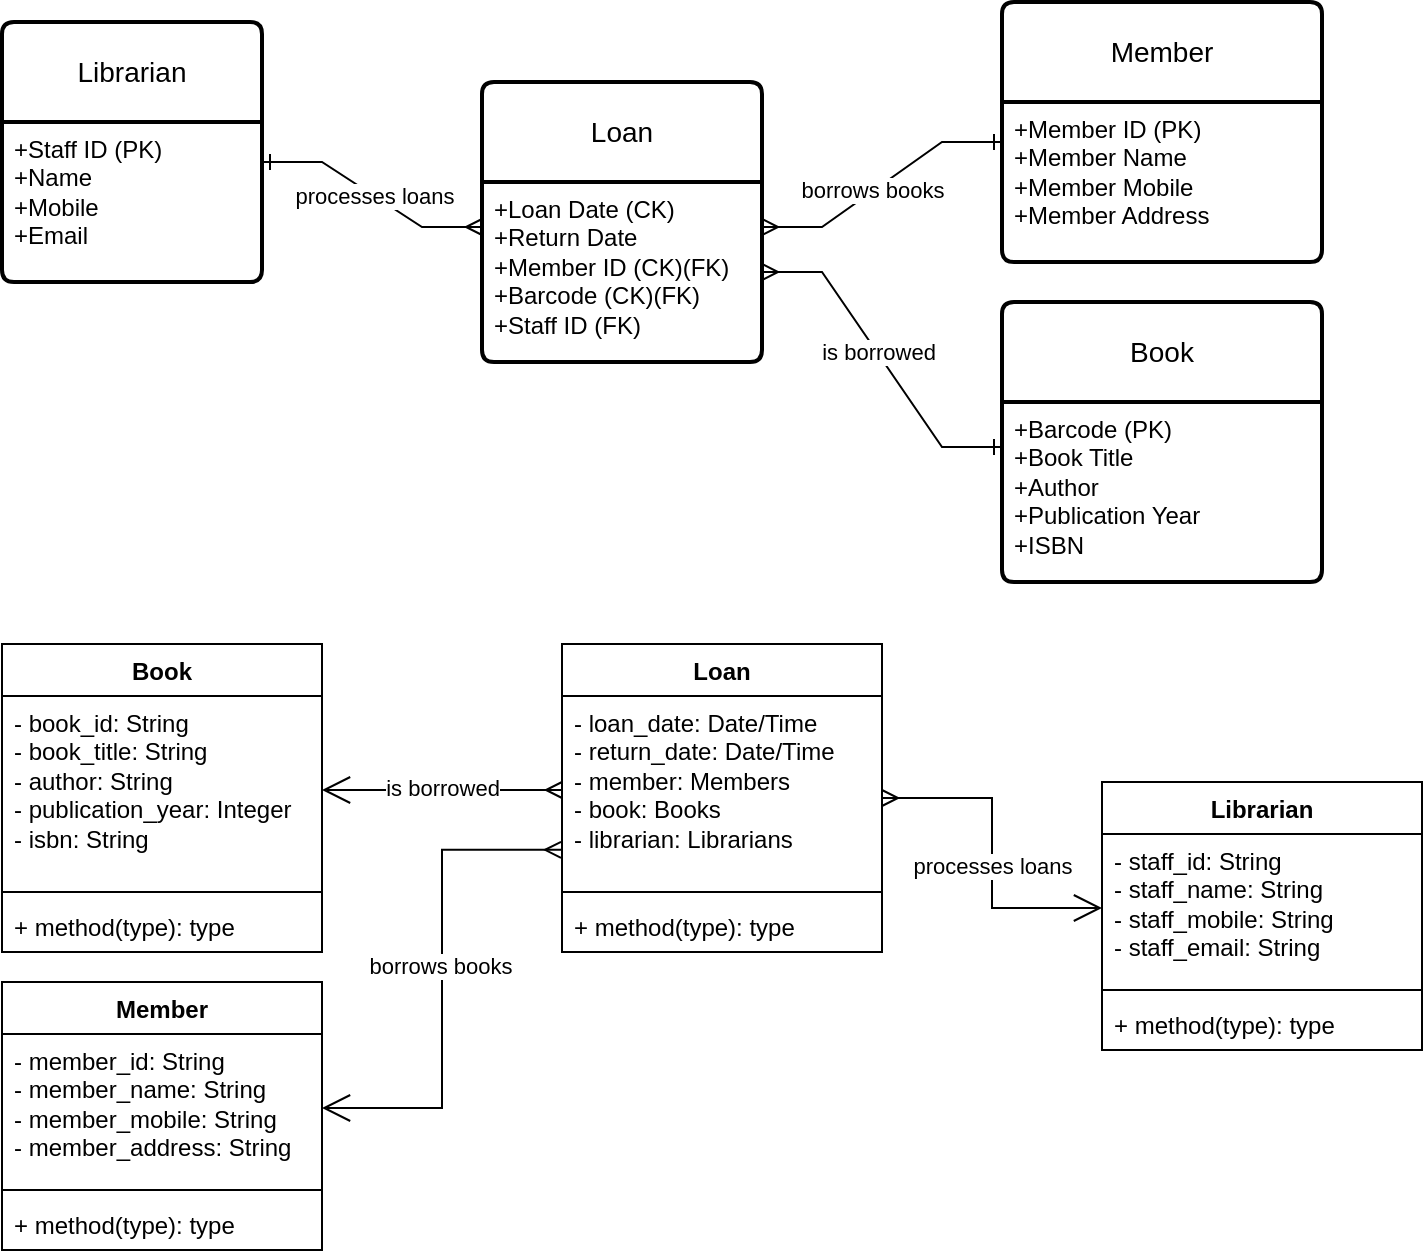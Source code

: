 <mxfile version="24.4.9" type="github">
  <diagram name="Page-1" id="BLzcpelt0Ema-xF9D_p8">
    <mxGraphModel dx="795" dy="515" grid="1" gridSize="10" guides="1" tooltips="1" connect="1" arrows="1" fold="1" page="1" pageScale="1" pageWidth="850" pageHeight="1100" math="0" shadow="0">
      <root>
        <mxCell id="0" />
        <mxCell id="1" parent="0" />
        <mxCell id="PiSPSovUk8bwSCET6zdK-1" value="Book" style="swimlane;childLayout=stackLayout;horizontal=1;startSize=50;horizontalStack=0;rounded=1;fontSize=14;fontStyle=0;strokeWidth=2;resizeParent=0;resizeLast=1;shadow=0;dashed=0;align=center;arcSize=4;whiteSpace=wrap;html=1;" vertex="1" parent="1">
          <mxGeometry x="540" y="160" width="160" height="140" as="geometry" />
        </mxCell>
        <mxCell id="PiSPSovUk8bwSCET6zdK-2" value="+Barcode (PK)&lt;br&gt;+Book Title&lt;br&gt;+Author&lt;div&gt;+Publication Year&lt;/div&gt;&lt;div&gt;+ISBN&lt;/div&gt;" style="align=left;strokeColor=none;fillColor=none;spacingLeft=4;fontSize=12;verticalAlign=top;resizable=0;rotatable=0;part=1;html=1;" vertex="1" parent="PiSPSovUk8bwSCET6zdK-1">
          <mxGeometry y="50" width="160" height="90" as="geometry" />
        </mxCell>
        <mxCell id="PiSPSovUk8bwSCET6zdK-3" value="Member" style="swimlane;childLayout=stackLayout;horizontal=1;startSize=50;horizontalStack=0;rounded=1;fontSize=14;fontStyle=0;strokeWidth=2;resizeParent=0;resizeLast=1;shadow=0;dashed=0;align=center;arcSize=4;whiteSpace=wrap;html=1;" vertex="1" parent="1">
          <mxGeometry x="540" y="10" width="160" height="130" as="geometry" />
        </mxCell>
        <mxCell id="PiSPSovUk8bwSCET6zdK-4" value="+Member ID (PK)&lt;div&gt;+Member Name&lt;/div&gt;&lt;div&gt;+Member Mobile&lt;br&gt;+Member Address&lt;/div&gt;" style="align=left;strokeColor=none;fillColor=none;spacingLeft=4;fontSize=12;verticalAlign=top;resizable=0;rotatable=0;part=1;html=1;" vertex="1" parent="PiSPSovUk8bwSCET6zdK-3">
          <mxGeometry y="50" width="160" height="80" as="geometry" />
        </mxCell>
        <mxCell id="PiSPSovUk8bwSCET6zdK-5" value="Loan" style="swimlane;childLayout=stackLayout;horizontal=1;startSize=50;horizontalStack=0;rounded=1;fontSize=14;fontStyle=0;strokeWidth=2;resizeParent=0;resizeLast=1;shadow=0;dashed=0;align=center;arcSize=4;whiteSpace=wrap;html=1;" vertex="1" parent="1">
          <mxGeometry x="280" y="50" width="140" height="140" as="geometry" />
        </mxCell>
        <mxCell id="PiSPSovUk8bwSCET6zdK-6" value="&lt;div&gt;+Loan Date (CK)&lt;br&gt;+Return Date&lt;br&gt;+Member ID (CK)(FK)&lt;div&gt;+Barcode (CK)(FK)&lt;br&gt;&lt;/div&gt;&lt;div&gt;+Staff ID (FK)&lt;br&gt;&lt;/div&gt;&lt;/div&gt;" style="align=left;strokeColor=none;fillColor=none;spacingLeft=4;fontSize=12;verticalAlign=top;resizable=0;rotatable=0;part=1;html=1;" vertex="1" parent="PiSPSovUk8bwSCET6zdK-5">
          <mxGeometry y="50" width="140" height="90" as="geometry" />
        </mxCell>
        <mxCell id="PiSPSovUk8bwSCET6zdK-7" value="Librarian" style="swimlane;childLayout=stackLayout;horizontal=1;startSize=50;horizontalStack=0;rounded=1;fontSize=14;fontStyle=0;strokeWidth=2;resizeParent=0;resizeLast=1;shadow=0;dashed=0;align=center;arcSize=4;whiteSpace=wrap;html=1;" vertex="1" parent="1">
          <mxGeometry x="40" y="20" width="130" height="130" as="geometry" />
        </mxCell>
        <mxCell id="PiSPSovUk8bwSCET6zdK-8" value="+Staff ID (PK)&lt;div&gt;+Name&lt;br&gt;+Mobile&lt;br&gt;+Email&lt;/div&gt;" style="align=left;strokeColor=none;fillColor=none;spacingLeft=4;fontSize=12;verticalAlign=top;resizable=0;rotatable=0;part=1;html=1;" vertex="1" parent="PiSPSovUk8bwSCET6zdK-7">
          <mxGeometry y="50" width="130" height="80" as="geometry" />
        </mxCell>
        <mxCell id="PiSPSovUk8bwSCET6zdK-9" value="" style="edgeStyle=entityRelationEdgeStyle;fontSize=12;html=1;endArrow=ERone;startArrow=ERmany;rounded=0;entryX=0;entryY=0.25;entryDx=0;entryDy=0;exitX=1;exitY=0.25;exitDx=0;exitDy=0;startFill=0;endFill=0;" edge="1" parent="1" source="PiSPSovUk8bwSCET6zdK-6" target="PiSPSovUk8bwSCET6zdK-4">
          <mxGeometry width="100" height="100" relative="1" as="geometry">
            <mxPoint x="310" y="190" as="sourcePoint" />
            <mxPoint x="410" y="90" as="targetPoint" />
          </mxGeometry>
        </mxCell>
        <mxCell id="PiSPSovUk8bwSCET6zdK-11" value="borrows books" style="edgeLabel;html=1;align=center;verticalAlign=middle;resizable=0;points=[];" vertex="1" connectable="0" parent="PiSPSovUk8bwSCET6zdK-9">
          <mxGeometry x="-0.092" y="1" relative="1" as="geometry">
            <mxPoint as="offset" />
          </mxGeometry>
        </mxCell>
        <mxCell id="PiSPSovUk8bwSCET6zdK-10" value="" style="edgeStyle=entityRelationEdgeStyle;fontSize=12;html=1;endArrow=ERmany;rounded=0;entryX=1;entryY=0.5;entryDx=0;entryDy=0;exitX=0;exitY=0.25;exitDx=0;exitDy=0;endFill=0;startArrow=ERone;startFill=0;" edge="1" parent="1" source="PiSPSovUk8bwSCET6zdK-2" target="PiSPSovUk8bwSCET6zdK-6">
          <mxGeometry width="100" height="100" relative="1" as="geometry">
            <mxPoint x="310" y="190" as="sourcePoint" />
            <mxPoint x="410" y="90" as="targetPoint" />
          </mxGeometry>
        </mxCell>
        <mxCell id="PiSPSovUk8bwSCET6zdK-12" value="is borrowed" style="edgeLabel;html=1;align=center;verticalAlign=middle;resizable=0;points=[];" vertex="1" connectable="0" parent="PiSPSovUk8bwSCET6zdK-10">
          <mxGeometry x="0.056" relative="1" as="geometry">
            <mxPoint as="offset" />
          </mxGeometry>
        </mxCell>
        <mxCell id="PiSPSovUk8bwSCET6zdK-13" value="" style="edgeStyle=entityRelationEdgeStyle;fontSize=12;html=1;endArrow=ERmany;startArrow=ERone;rounded=0;exitX=1;exitY=0.25;exitDx=0;exitDy=0;entryX=0;entryY=0.25;entryDx=0;entryDy=0;startFill=0;endFill=0;" edge="1" parent="1" source="PiSPSovUk8bwSCET6zdK-8" target="PiSPSovUk8bwSCET6zdK-6">
          <mxGeometry width="100" height="100" relative="1" as="geometry">
            <mxPoint x="310" y="190" as="sourcePoint" />
            <mxPoint x="410" y="90" as="targetPoint" />
          </mxGeometry>
        </mxCell>
        <mxCell id="PiSPSovUk8bwSCET6zdK-14" value="processes loans" style="edgeLabel;html=1;align=center;verticalAlign=middle;resizable=0;points=[];" vertex="1" connectable="0" parent="PiSPSovUk8bwSCET6zdK-13">
          <mxGeometry x="0.014" relative="1" as="geometry">
            <mxPoint as="offset" />
          </mxGeometry>
        </mxCell>
        <mxCell id="PiSPSovUk8bwSCET6zdK-15" value="Member" style="swimlane;fontStyle=1;align=center;verticalAlign=top;childLayout=stackLayout;horizontal=1;startSize=26;horizontalStack=0;resizeParent=1;resizeParentMax=0;resizeLast=0;collapsible=1;marginBottom=0;whiteSpace=wrap;html=1;" vertex="1" parent="1">
          <mxGeometry x="40" y="500" width="160" height="134" as="geometry" />
        </mxCell>
        <mxCell id="PiSPSovUk8bwSCET6zdK-16" value="- member_id: String&lt;div&gt;- member_name: String&lt;/div&gt;&lt;div&gt;- member_mobile: String&lt;/div&gt;&lt;div&gt;- member_address: String&lt;/div&gt;" style="text;strokeColor=none;fillColor=none;align=left;verticalAlign=top;spacingLeft=4;spacingRight=4;overflow=hidden;rotatable=0;points=[[0,0.5],[1,0.5]];portConstraint=eastwest;whiteSpace=wrap;html=1;" vertex="1" parent="PiSPSovUk8bwSCET6zdK-15">
          <mxGeometry y="26" width="160" height="74" as="geometry" />
        </mxCell>
        <mxCell id="PiSPSovUk8bwSCET6zdK-17" value="" style="line;strokeWidth=1;fillColor=none;align=left;verticalAlign=middle;spacingTop=-1;spacingLeft=3;spacingRight=3;rotatable=0;labelPosition=right;points=[];portConstraint=eastwest;strokeColor=inherit;" vertex="1" parent="PiSPSovUk8bwSCET6zdK-15">
          <mxGeometry y="100" width="160" height="8" as="geometry" />
        </mxCell>
        <mxCell id="PiSPSovUk8bwSCET6zdK-18" value="+ method(type): type" style="text;strokeColor=none;fillColor=none;align=left;verticalAlign=top;spacingLeft=4;spacingRight=4;overflow=hidden;rotatable=0;points=[[0,0.5],[1,0.5]];portConstraint=eastwest;whiteSpace=wrap;html=1;" vertex="1" parent="PiSPSovUk8bwSCET6zdK-15">
          <mxGeometry y="108" width="160" height="26" as="geometry" />
        </mxCell>
        <mxCell id="PiSPSovUk8bwSCET6zdK-19" value="Book" style="swimlane;fontStyle=1;align=center;verticalAlign=top;childLayout=stackLayout;horizontal=1;startSize=26;horizontalStack=0;resizeParent=1;resizeParentMax=0;resizeLast=0;collapsible=1;marginBottom=0;whiteSpace=wrap;html=1;" vertex="1" parent="1">
          <mxGeometry x="40" y="331" width="160" height="154" as="geometry" />
        </mxCell>
        <mxCell id="PiSPSovUk8bwSCET6zdK-20" value="- book_id: String&lt;div&gt;- book_title: String&lt;/div&gt;&lt;div&gt;- author: String&lt;/div&gt;&lt;div&gt;- publication_year: Integer&lt;/div&gt;&lt;div&gt;- isbn: String&lt;/div&gt;" style="text;strokeColor=none;fillColor=none;align=left;verticalAlign=top;spacingLeft=4;spacingRight=4;overflow=hidden;rotatable=0;points=[[0,0.5],[1,0.5]];portConstraint=eastwest;whiteSpace=wrap;html=1;" vertex="1" parent="PiSPSovUk8bwSCET6zdK-19">
          <mxGeometry y="26" width="160" height="94" as="geometry" />
        </mxCell>
        <mxCell id="PiSPSovUk8bwSCET6zdK-21" value="" style="line;strokeWidth=1;fillColor=none;align=left;verticalAlign=middle;spacingTop=-1;spacingLeft=3;spacingRight=3;rotatable=0;labelPosition=right;points=[];portConstraint=eastwest;strokeColor=inherit;" vertex="1" parent="PiSPSovUk8bwSCET6zdK-19">
          <mxGeometry y="120" width="160" height="8" as="geometry" />
        </mxCell>
        <mxCell id="PiSPSovUk8bwSCET6zdK-22" value="+ method(type): type" style="text;strokeColor=none;fillColor=none;align=left;verticalAlign=top;spacingLeft=4;spacingRight=4;overflow=hidden;rotatable=0;points=[[0,0.5],[1,0.5]];portConstraint=eastwest;whiteSpace=wrap;html=1;" vertex="1" parent="PiSPSovUk8bwSCET6zdK-19">
          <mxGeometry y="128" width="160" height="26" as="geometry" />
        </mxCell>
        <mxCell id="PiSPSovUk8bwSCET6zdK-23" value="Loan" style="swimlane;fontStyle=1;align=center;verticalAlign=top;childLayout=stackLayout;horizontal=1;startSize=26;horizontalStack=0;resizeParent=1;resizeParentMax=0;resizeLast=0;collapsible=1;marginBottom=0;whiteSpace=wrap;html=1;" vertex="1" parent="1">
          <mxGeometry x="320" y="331" width="160" height="154" as="geometry" />
        </mxCell>
        <mxCell id="PiSPSovUk8bwSCET6zdK-24" value="- loan_date: Date/Time&lt;div&gt;- return_date: Date/Time&lt;/div&gt;&lt;div&gt;- member: Members&lt;/div&gt;&lt;div&gt;- book: Books&lt;/div&gt;&lt;div&gt;- librarian: Librarians&lt;/div&gt;" style="text;strokeColor=none;fillColor=none;align=left;verticalAlign=top;spacingLeft=4;spacingRight=4;overflow=hidden;rotatable=0;points=[[0,0.5],[1,0.5]];portConstraint=eastwest;whiteSpace=wrap;html=1;" vertex="1" parent="PiSPSovUk8bwSCET6zdK-23">
          <mxGeometry y="26" width="160" height="94" as="geometry" />
        </mxCell>
        <mxCell id="PiSPSovUk8bwSCET6zdK-25" value="" style="line;strokeWidth=1;fillColor=none;align=left;verticalAlign=middle;spacingTop=-1;spacingLeft=3;spacingRight=3;rotatable=0;labelPosition=right;points=[];portConstraint=eastwest;strokeColor=inherit;" vertex="1" parent="PiSPSovUk8bwSCET6zdK-23">
          <mxGeometry y="120" width="160" height="8" as="geometry" />
        </mxCell>
        <mxCell id="PiSPSovUk8bwSCET6zdK-26" value="+ method(type): type" style="text;strokeColor=none;fillColor=none;align=left;verticalAlign=top;spacingLeft=4;spacingRight=4;overflow=hidden;rotatable=0;points=[[0,0.5],[1,0.5]];portConstraint=eastwest;whiteSpace=wrap;html=1;" vertex="1" parent="PiSPSovUk8bwSCET6zdK-23">
          <mxGeometry y="128" width="160" height="26" as="geometry" />
        </mxCell>
        <mxCell id="PiSPSovUk8bwSCET6zdK-27" value="Librarian" style="swimlane;fontStyle=1;align=center;verticalAlign=top;childLayout=stackLayout;horizontal=1;startSize=26;horizontalStack=0;resizeParent=1;resizeParentMax=0;resizeLast=0;collapsible=1;marginBottom=0;whiteSpace=wrap;html=1;" vertex="1" parent="1">
          <mxGeometry x="590" y="400" width="160" height="134" as="geometry" />
        </mxCell>
        <mxCell id="PiSPSovUk8bwSCET6zdK-28" value="- staff_id: String&lt;div&gt;- staff_name: String&lt;/div&gt;&lt;div&gt;- staff_mobile: String&lt;/div&gt;&lt;div&gt;- staff_email: String&lt;/div&gt;" style="text;strokeColor=none;fillColor=none;align=left;verticalAlign=top;spacingLeft=4;spacingRight=4;overflow=hidden;rotatable=0;points=[[0,0.5],[1,0.5]];portConstraint=eastwest;whiteSpace=wrap;html=1;" vertex="1" parent="PiSPSovUk8bwSCET6zdK-27">
          <mxGeometry y="26" width="160" height="74" as="geometry" />
        </mxCell>
        <mxCell id="PiSPSovUk8bwSCET6zdK-29" value="" style="line;strokeWidth=1;fillColor=none;align=left;verticalAlign=middle;spacingTop=-1;spacingLeft=3;spacingRight=3;rotatable=0;labelPosition=right;points=[];portConstraint=eastwest;strokeColor=inherit;" vertex="1" parent="PiSPSovUk8bwSCET6zdK-27">
          <mxGeometry y="100" width="160" height="8" as="geometry" />
        </mxCell>
        <mxCell id="PiSPSovUk8bwSCET6zdK-30" value="+ method(type): type" style="text;strokeColor=none;fillColor=none;align=left;verticalAlign=top;spacingLeft=4;spacingRight=4;overflow=hidden;rotatable=0;points=[[0,0.5],[1,0.5]];portConstraint=eastwest;whiteSpace=wrap;html=1;" vertex="1" parent="PiSPSovUk8bwSCET6zdK-27">
          <mxGeometry y="108" width="160" height="26" as="geometry" />
        </mxCell>
        <mxCell id="PiSPSovUk8bwSCET6zdK-35" value="" style="endArrow=open;endFill=1;endSize=12;html=1;rounded=0;entryX=1;entryY=0.5;entryDx=0;entryDy=0;exitX=-0.003;exitY=0.818;exitDx=0;exitDy=0;exitPerimeter=0;startArrow=ERmany;startFill=0;edgeStyle=orthogonalEdgeStyle;" edge="1" parent="1" source="PiSPSovUk8bwSCET6zdK-24" target="PiSPSovUk8bwSCET6zdK-16">
          <mxGeometry width="160" relative="1" as="geometry">
            <mxPoint x="310" y="270" as="sourcePoint" />
            <mxPoint x="470" y="270" as="targetPoint" />
          </mxGeometry>
        </mxCell>
        <mxCell id="PiSPSovUk8bwSCET6zdK-39" value="borrows books" style="edgeLabel;html=1;align=center;verticalAlign=middle;resizable=0;points=[];" vertex="1" connectable="0" parent="PiSPSovUk8bwSCET6zdK-35">
          <mxGeometry x="-0.053" y="-1" relative="1" as="geometry">
            <mxPoint as="offset" />
          </mxGeometry>
        </mxCell>
        <mxCell id="PiSPSovUk8bwSCET6zdK-36" value="" style="endArrow=open;endFill=1;endSize=12;html=1;rounded=0;entryX=0;entryY=0.5;entryDx=0;entryDy=0;exitX=1;exitY=0.5;exitDx=0;exitDy=0;startArrow=ERmany;startFill=0;edgeStyle=orthogonalEdgeStyle;" edge="1" parent="1" source="PiSPSovUk8bwSCET6zdK-23" target="PiSPSovUk8bwSCET6zdK-28">
          <mxGeometry width="160" relative="1" as="geometry">
            <mxPoint x="310" y="270" as="sourcePoint" />
            <mxPoint x="470" y="270" as="targetPoint" />
          </mxGeometry>
        </mxCell>
        <mxCell id="PiSPSovUk8bwSCET6zdK-40" value="processes loans" style="edgeLabel;html=1;align=center;verticalAlign=middle;resizable=0;points=[];" vertex="1" connectable="0" parent="PiSPSovUk8bwSCET6zdK-36">
          <mxGeometry x="0.08" relative="1" as="geometry">
            <mxPoint as="offset" />
          </mxGeometry>
        </mxCell>
        <mxCell id="PiSPSovUk8bwSCET6zdK-37" value="" style="endArrow=open;endFill=1;endSize=12;html=1;rounded=0;entryX=1;entryY=0.5;entryDx=0;entryDy=0;exitX=0;exitY=0.5;exitDx=0;exitDy=0;startArrow=ERmany;startFill=0;" edge="1" parent="1" source="PiSPSovUk8bwSCET6zdK-24" target="PiSPSovUk8bwSCET6zdK-20">
          <mxGeometry width="160" relative="1" as="geometry">
            <mxPoint x="310" y="270" as="sourcePoint" />
            <mxPoint x="470" y="270" as="targetPoint" />
          </mxGeometry>
        </mxCell>
        <mxCell id="PiSPSovUk8bwSCET6zdK-38" value="is borrowed" style="edgeLabel;html=1;align=center;verticalAlign=middle;resizable=0;points=[];" vertex="1" connectable="0" parent="PiSPSovUk8bwSCET6zdK-37">
          <mxGeometry x="0.002" y="-1" relative="1" as="geometry">
            <mxPoint as="offset" />
          </mxGeometry>
        </mxCell>
      </root>
    </mxGraphModel>
  </diagram>
</mxfile>
